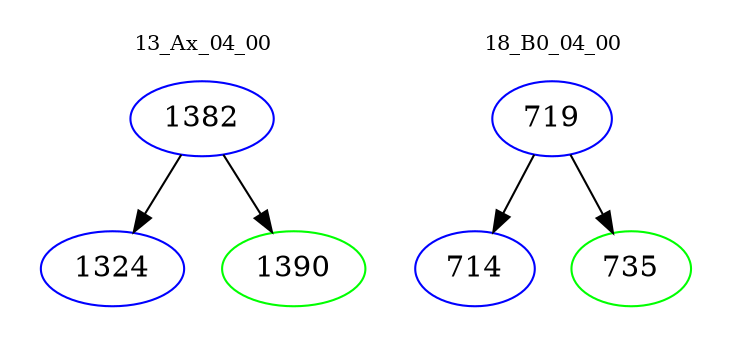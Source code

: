 digraph{
subgraph cluster_0 {
color = white
label = "13_Ax_04_00";
fontsize=10;
T0_1382 [label="1382", color="blue"]
T0_1382 -> T0_1324 [color="black"]
T0_1324 [label="1324", color="blue"]
T0_1382 -> T0_1390 [color="black"]
T0_1390 [label="1390", color="green"]
}
subgraph cluster_1 {
color = white
label = "18_B0_04_00";
fontsize=10;
T1_719 [label="719", color="blue"]
T1_719 -> T1_714 [color="black"]
T1_714 [label="714", color="blue"]
T1_719 -> T1_735 [color="black"]
T1_735 [label="735", color="green"]
}
}
